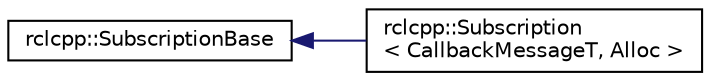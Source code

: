 digraph "Graphical Class Hierarchy"
{
  edge [fontname="Helvetica",fontsize="10",labelfontname="Helvetica",labelfontsize="10"];
  node [fontname="Helvetica",fontsize="10",shape=record];
  rankdir="LR";
  Node0 [label="rclcpp::SubscriptionBase",height=0.2,width=0.4,color="black", fillcolor="white", style="filled",URL="$classrclcpp_1_1SubscriptionBase.html"];
  Node0 -> Node1 [dir="back",color="midnightblue",fontsize="10",style="solid",fontname="Helvetica"];
  Node1 [label="rclcpp::Subscription\l\< CallbackMessageT, Alloc \>",height=0.2,width=0.4,color="black", fillcolor="white", style="filled",URL="$classrclcpp_1_1Subscription.html",tooltip="Subscription implementation, templated on the type of message this subscription receives. "];
}

